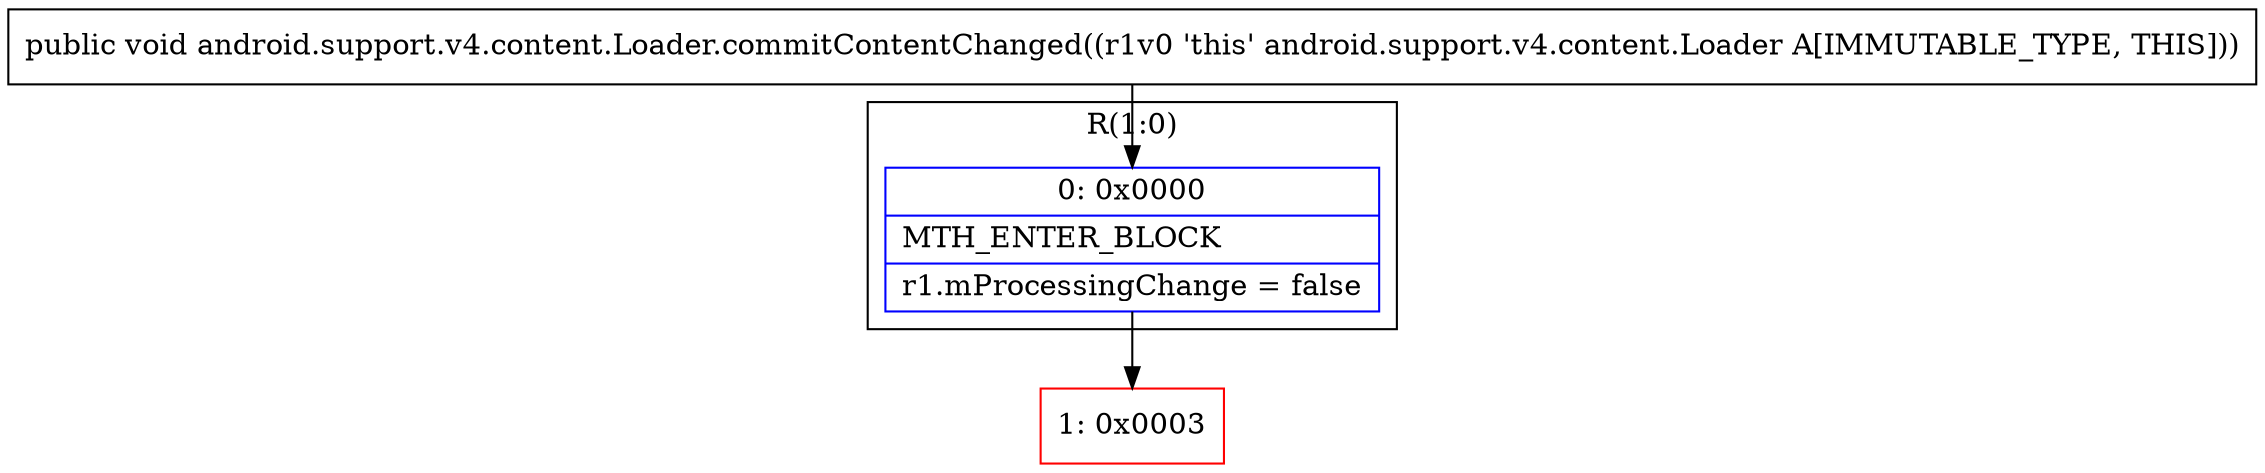 digraph "CFG forandroid.support.v4.content.Loader.commitContentChanged()V" {
subgraph cluster_Region_2125094695 {
label = "R(1:0)";
node [shape=record,color=blue];
Node_0 [shape=record,label="{0\:\ 0x0000|MTH_ENTER_BLOCK\l|r1.mProcessingChange = false\l}"];
}
Node_1 [shape=record,color=red,label="{1\:\ 0x0003}"];
MethodNode[shape=record,label="{public void android.support.v4.content.Loader.commitContentChanged((r1v0 'this' android.support.v4.content.Loader A[IMMUTABLE_TYPE, THIS])) }"];
MethodNode -> Node_0;
Node_0 -> Node_1;
}

